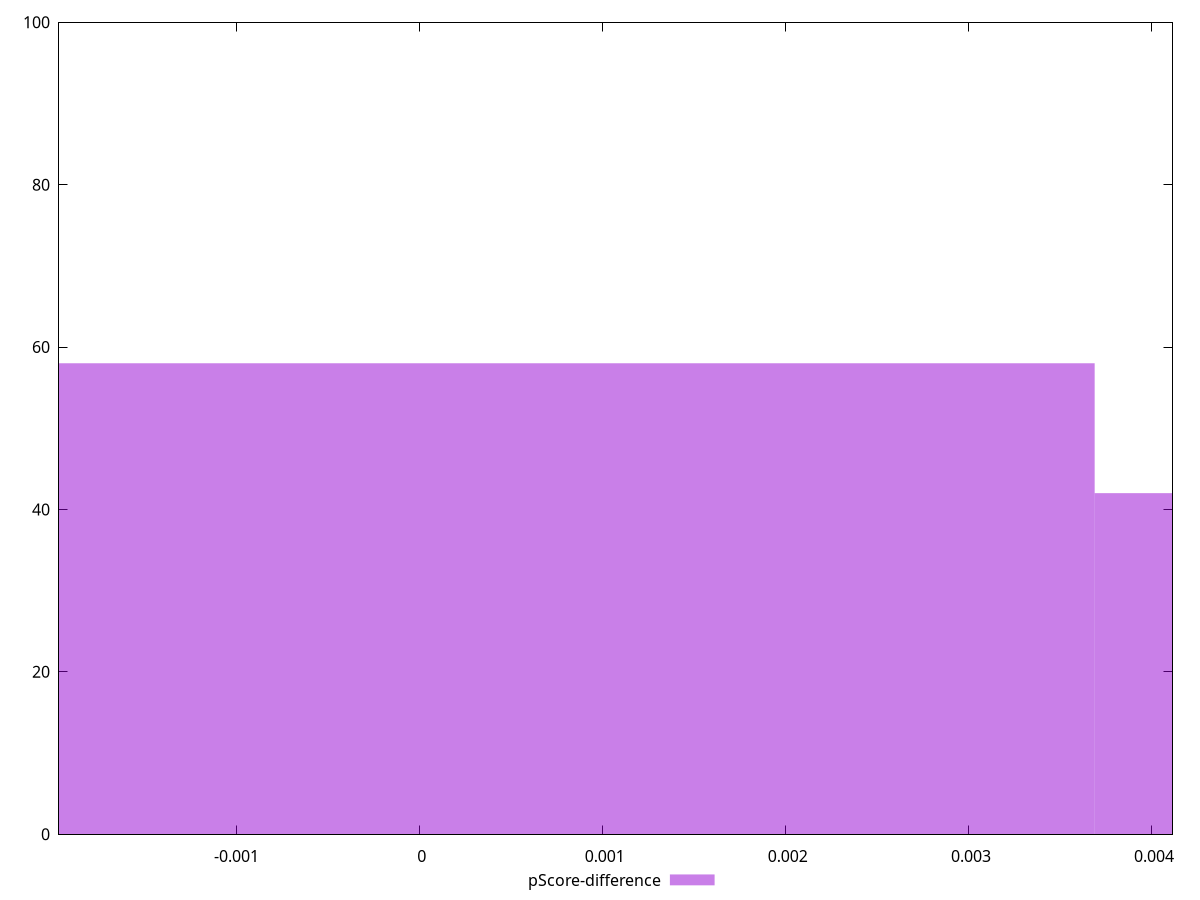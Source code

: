 reset

$pScoreDifference <<EOF
0 58
0.007374021881333256 42
EOF

set key outside below
set boxwidth 0.007374021881333256
set xrange [-0.001970194688720839:0.004112167336746131]
set yrange [0:100]
set trange [0:100]
set style fill transparent solid 0.5 noborder
set terminal svg size 640, 490 enhanced background rgb 'white'
set output "reports/report_00027_2021-02-24T12-40-31.850Z/dom-size/samples/agenda/pScore-difference/histogram.svg"

plot $pScoreDifference title "pScore-difference" with boxes

reset
